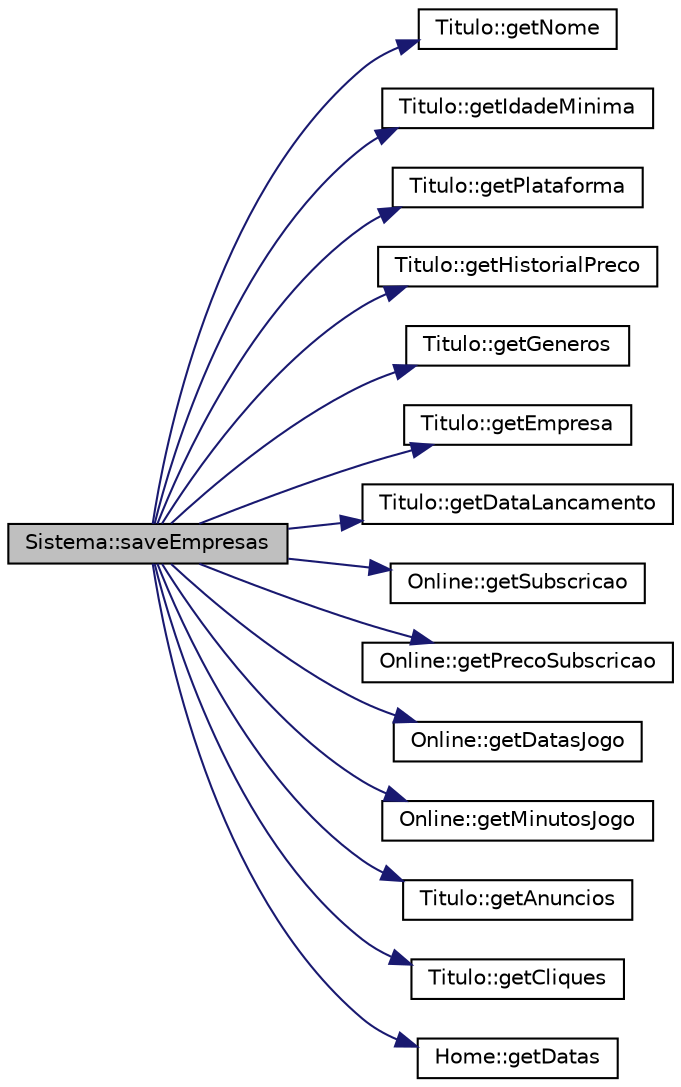 digraph "Sistema::saveEmpresas"
{
  edge [fontname="Helvetica",fontsize="10",labelfontname="Helvetica",labelfontsize="10"];
  node [fontname="Helvetica",fontsize="10",shape=record];
  rankdir="LR";
  Node143 [label="Sistema::saveEmpresas",height=0.2,width=0.4,color="black", fillcolor="grey75", style="filled", fontcolor="black"];
  Node143 -> Node144 [color="midnightblue",fontsize="10",style="solid",fontname="Helvetica"];
  Node144 [label="Titulo::getNome",height=0.2,width=0.4,color="black", fillcolor="white", style="filled",URL="$class_titulo.html#acb79279860b3404c6419697df5f860cb",tooltip="Permite obter o nome do titulo. "];
  Node143 -> Node145 [color="midnightblue",fontsize="10",style="solid",fontname="Helvetica"];
  Node145 [label="Titulo::getIdadeMinima",height=0.2,width=0.4,color="black", fillcolor="white", style="filled",URL="$class_titulo.html#a8048db7604abd58892122c810a6794be",tooltip="Permite obter a idade minima do titulo. "];
  Node143 -> Node146 [color="midnightblue",fontsize="10",style="solid",fontname="Helvetica"];
  Node146 [label="Titulo::getPlataforma",height=0.2,width=0.4,color="black", fillcolor="white", style="filled",URL="$class_titulo.html#a2a57a31d40c5df012b3c6e2451c253dd",tooltip="Permite obter a plataforma do titulo. "];
  Node143 -> Node147 [color="midnightblue",fontsize="10",style="solid",fontname="Helvetica"];
  Node147 [label="Titulo::getHistorialPreco",height=0.2,width=0.4,color="black", fillcolor="white", style="filled",URL="$class_titulo.html#ab392d79a55b0ce556e03ad5a2fecad05",tooltip="Permite obter o historico de precos do titulo. "];
  Node143 -> Node148 [color="midnightblue",fontsize="10",style="solid",fontname="Helvetica"];
  Node148 [label="Titulo::getGeneros",height=0.2,width=0.4,color="black", fillcolor="white", style="filled",URL="$class_titulo.html#a09992b973f8cfe755f21ff725b2970f0",tooltip="Permite obter os generos do titulo. "];
  Node143 -> Node149 [color="midnightblue",fontsize="10",style="solid",fontname="Helvetica"];
  Node149 [label="Titulo::getEmpresa",height=0.2,width=0.4,color="black", fillcolor="white", style="filled",URL="$class_titulo.html#a48d810fe27da41cfb726fb5680a68471",tooltip="Permite obter a empresa do titulo. "];
  Node143 -> Node150 [color="midnightblue",fontsize="10",style="solid",fontname="Helvetica"];
  Node150 [label="Titulo::getDataLancamento",height=0.2,width=0.4,color="black", fillcolor="white", style="filled",URL="$class_titulo.html#a1cb9b8c0a9dca73d5925922ccc041fa8",tooltip="Permite obter a data de lancamento do titulo. "];
  Node143 -> Node151 [color="midnightblue",fontsize="10",style="solid",fontname="Helvetica"];
  Node151 [label="Online::getSubscricao",height=0.2,width=0.4,color="black", fillcolor="white", style="filled",URL="$class_online.html#aa222489df5a1e6bcfbf5e01d95178850",tooltip="Devolve o booleano que indica se o jogo tem uma subscricao fixa ou variavel. "];
  Node143 -> Node152 [color="midnightblue",fontsize="10",style="solid",fontname="Helvetica"];
  Node152 [label="Online::getPrecoSubscricao",height=0.2,width=0.4,color="black", fillcolor="white", style="filled",URL="$class_online.html#a0f7240aa5582e10579d0719e4fa5d705",tooltip="Devolve o preco por subscricao. "];
  Node143 -> Node153 [color="midnightblue",fontsize="10",style="solid",fontname="Helvetica"];
  Node153 [label="Online::getDatasJogo",height=0.2,width=0.4,color="black", fillcolor="white", style="filled",URL="$class_online.html#aa6f51a948cb5ffd2c7cbac1f1cd6023f",tooltip="Devolve as datas jogadas. "];
  Node143 -> Node154 [color="midnightblue",fontsize="10",style="solid",fontname="Helvetica"];
  Node154 [label="Online::getMinutosJogo",height=0.2,width=0.4,color="black", fillcolor="white", style="filled",URL="$class_online.html#a4ab18dfdaa0af23cda8f5268a9968887",tooltip="Devolve os minutos jogados por data. "];
  Node143 -> Node155 [color="midnightblue",fontsize="10",style="solid",fontname="Helvetica"];
  Node155 [label="Titulo::getAnuncios",height=0.2,width=0.4,color="black", fillcolor="white", style="filled",URL="$class_titulo.html#ad36afe75694812eabe74af5fe32ad95b",tooltip="Permite obter o numero de anuncios. "];
  Node143 -> Node156 [color="midnightblue",fontsize="10",style="solid",fontname="Helvetica"];
  Node156 [label="Titulo::getCliques",height=0.2,width=0.4,color="black", fillcolor="white", style="filled",URL="$class_titulo.html#a71d5b5985170de5612ec49c5c955f120",tooltip="Permite obter o numero de cliques. "];
  Node143 -> Node157 [color="midnightblue",fontsize="10",style="solid",fontname="Helvetica"];
  Node157 [label="Home::getDatas",height=0.2,width=0.4,color="black", fillcolor="white", style="filled",URL="$class_home.html#a0ab7279a76525f48cb1b64b8bae98a44",tooltip="Devolve membro dado vetor de datas. "];
}
